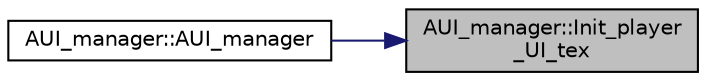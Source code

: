 digraph "AUI_manager::Init_player_UI_tex"
{
 // LATEX_PDF_SIZE
  edge [fontname="Helvetica",fontsize="10",labelfontname="Helvetica",labelfontsize="10"];
  node [fontname="Helvetica",fontsize="10",shape=record];
  rankdir="RL";
  Node1 [label="AUI_manager::Init_player\l_UI_tex",height=0.2,width=0.4,color="black", fillcolor="grey75", style="filled", fontcolor="black",tooltip="플레이어 UI 초기화"];
  Node1 -> Node2 [dir="back",color="midnightblue",fontsize="10",style="solid"];
  Node2 [label="AUI_manager::AUI_manager",height=0.2,width=0.4,color="black", fillcolor="white", style="filled",URL="$class_a_u_i__manager.html#a1d2bf1b6a52701e4b1517659e5c155d2",tooltip=" "];
}
